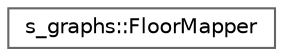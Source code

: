 digraph "Graphical Class Hierarchy"
{
 // LATEX_PDF_SIZE
  bgcolor="transparent";
  edge [fontname=Helvetica,fontsize=10,labelfontname=Helvetica,labelfontsize=10];
  node [fontname=Helvetica,fontsize=10,shape=box,height=0.2,width=0.4];
  rankdir="LR";
  Node0 [label="s_graphs::FloorMapper",height=0.2,width=0.4,color="grey40", fillcolor="white", style="filled",URL="$classs__graphs_1_1FloorMapper.html",tooltip=" "];
}
